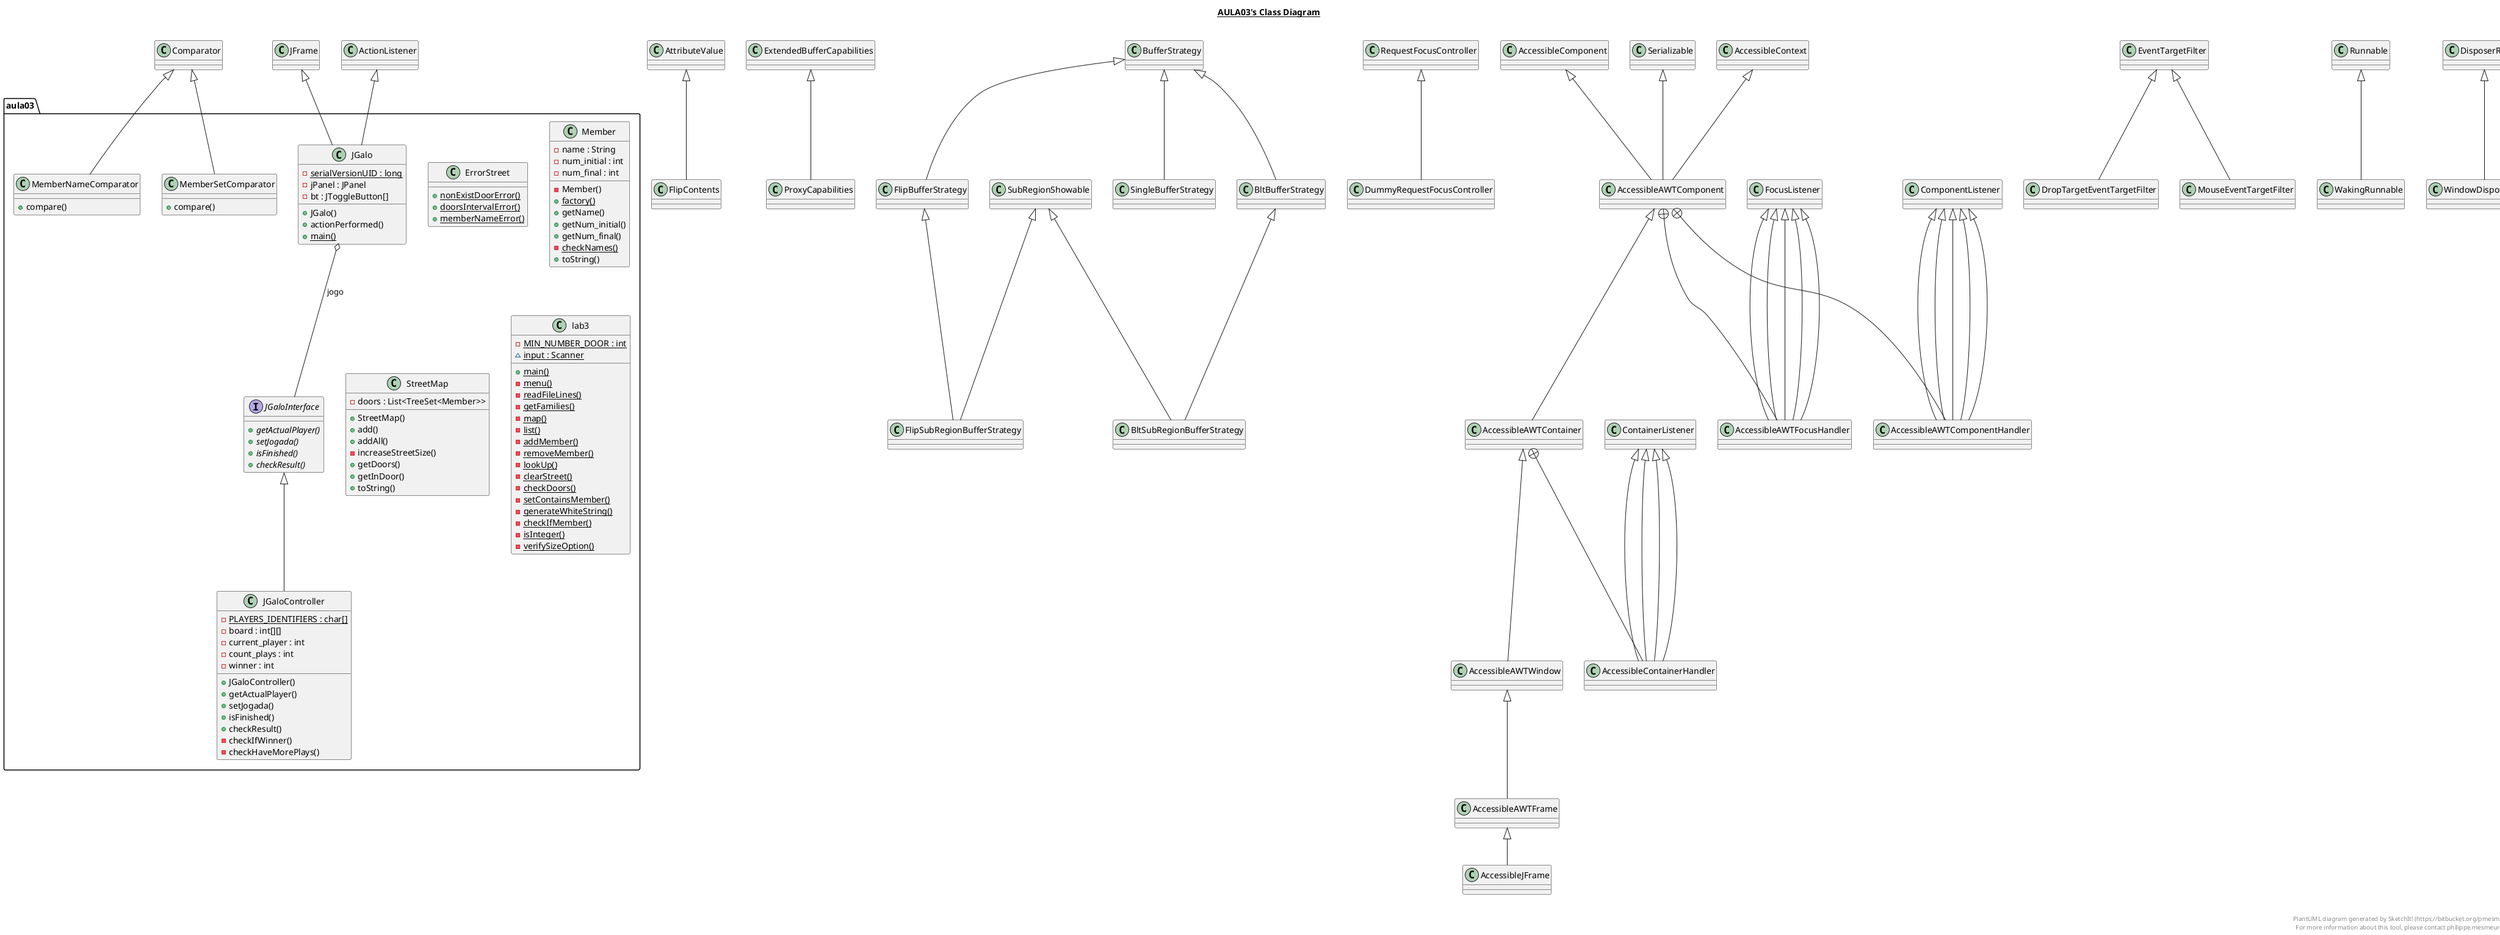 @startuml

title __AULA03's Class Diagram__\n

  package aula03 {
    class ErrorStreet {
        {static} + nonExistDoorError()
        {static} + doorsIntervalError()
        {static} + memberNameError()
    }
  }
  

  package aula03 {
    class JGalo {
        {static} - serialVersionUID : long
        - jPanel : JPanel
        - bt : JToggleButton[]
        + JGalo()
        + actionPerformed()
        {static} + main()
    }
  }
  

  package aula03 {
    class JGaloController {
        {static} - PLAYERS_IDENTIFIERS : char[]
        - board : int[][]
        - current_player : int
        - count_plays : int
        - winner : int
        + JGaloController()
        + getActualPlayer()
        + setJogada()
        + isFinished()
        + checkResult()
        - checkIfWinner()
        - checkHaveMorePlays()
    }
  }
  

  package aula03 {
    interface JGaloInterface {
        {abstract} + getActualPlayer()
        {abstract} + setJogada()
        {abstract} + isFinished()
        {abstract} + checkResult()
    }
  }
  

  package aula03 {
    class Member {
        - name : String
        - num_initial : int
        - num_final : int
        - Member()
        {static} + factory()
        + getName()
        + getNum_initial()
        + getNum_final()
        {static} - checkNames()
        + toString()
    }
  }
  

  package aula03 {
    class MemberNameComparator {
        + compare()
    }
  }
  

  package aula03 {
    class MemberSetComparator {
        + compare()
    }
  }
  

  package aula03 {
    class StreetMap {
        - doors : List<TreeSet<Member>>
        + StreetMap()
        + add()
        + addAll()
        - increaseStreetSize()
        + getDoors()
        + getInDoor()
        + toString()
    }
  }
  

  package aula03 {
    class lab3 {
        {static} - MIN_NUMBER_DOOR : int
        {static} ~ input : Scanner
        {static} + main()
        {static} - menu()
        {static} - readFileLines()
        {static} - getFamilies()
        {static} - map()
        {static} - list()
        {static} - addMember()
        {static} - removeMember()
        {static} - lookUp()
        {static} - clearStreet()
        {static} - checkDoors()
        {static} - setContainsMember()
        {static} - generateWhiteString()
        {static} - checkIfMember()
        {static} - isInteger()
        {static} - verifySizeOption()
    }
  }
  

  JGalo -up-|> ActionListener
  JGalo -up-|> JFrame
  JGalo o-- JGaloInterface : jogo
  AccessibleJFrame -up-|> AccessibleAWTFrame
  AccessibleContainerHandler -up-|> ContainerListener
  AccessibleAWTFocusHandler -up-|> FocusListener
  AccessibleAWTComponentHandler -up-|> ComponentListener
  AccessibleAWTFrame -up-|> AccessibleAWTWindow
  AccessibleContainerHandler -up-|> ContainerListener
  AccessibleAWTFocusHandler -up-|> FocusListener
  AccessibleAWTComponentHandler -up-|> ComponentListener
  AccessibleAWTWindow -up-|> AccessibleAWTContainer
  AccessibleContainerHandler -up-|> ContainerListener
  AccessibleAWTFocusHandler -up-|> FocusListener
  AccessibleAWTComponentHandler -up-|> ComponentListener
  WindowDisposerRecord -up-|> DisposerRecord
  AccessibleAWTContainer -up-|> AccessibleAWTComponent
  AccessibleAWTContainer +-down- AccessibleContainerHandler
  AccessibleContainerHandler -up-|> ContainerListener
  AccessibleAWTFocusHandler -up-|> FocusListener
  AccessibleAWTComponentHandler -up-|> ComponentListener
  WakingRunnable -up-|> Runnable
  DropTargetEventTargetFilter -up-|> EventTargetFilter
  MouseEventTargetFilter -up-|> EventTargetFilter
  AccessibleAWTComponent -up-|> Serializable
  AccessibleAWTComponent -up-|> AccessibleComponent
  AccessibleAWTComponent -up-|> AccessibleContext
  AccessibleAWTComponent +-down- AccessibleAWTFocusHandler
  AccessibleAWTComponent +-down- AccessibleAWTComponentHandler
  AccessibleAWTFocusHandler -up-|> FocusListener
  AccessibleAWTComponentHandler -up-|> ComponentListener
  DummyRequestFocusController -up-|> RequestFocusController
  SingleBufferStrategy -up-|> BufferStrategy
  BltSubRegionBufferStrategy -up-|> SubRegionShowable
  BltSubRegionBufferStrategy -up-|> BltBufferStrategy
  FlipSubRegionBufferStrategy -up-|> SubRegionShowable
  FlipSubRegionBufferStrategy -up-|> FlipBufferStrategy
  BltBufferStrategy -up-|> BufferStrategy
  FlipBufferStrategy -up-|> BufferStrategy
  ProxyCapabilities -up-|> ExtendedBufferCapabilities
  FlipContents -up-|> AttributeValue
  JGaloController -up-|> JGaloInterface
  MemberNameComparator -up-|> Comparator
  MemberSetComparator -up-|> Comparator


right footer


PlantUML diagram generated by SketchIt! (https://bitbucket.org/pmesmeur/sketch.it)
For more information about this tool, please contact philippe.mesmeur@gmail.com
endfooter

@enduml
